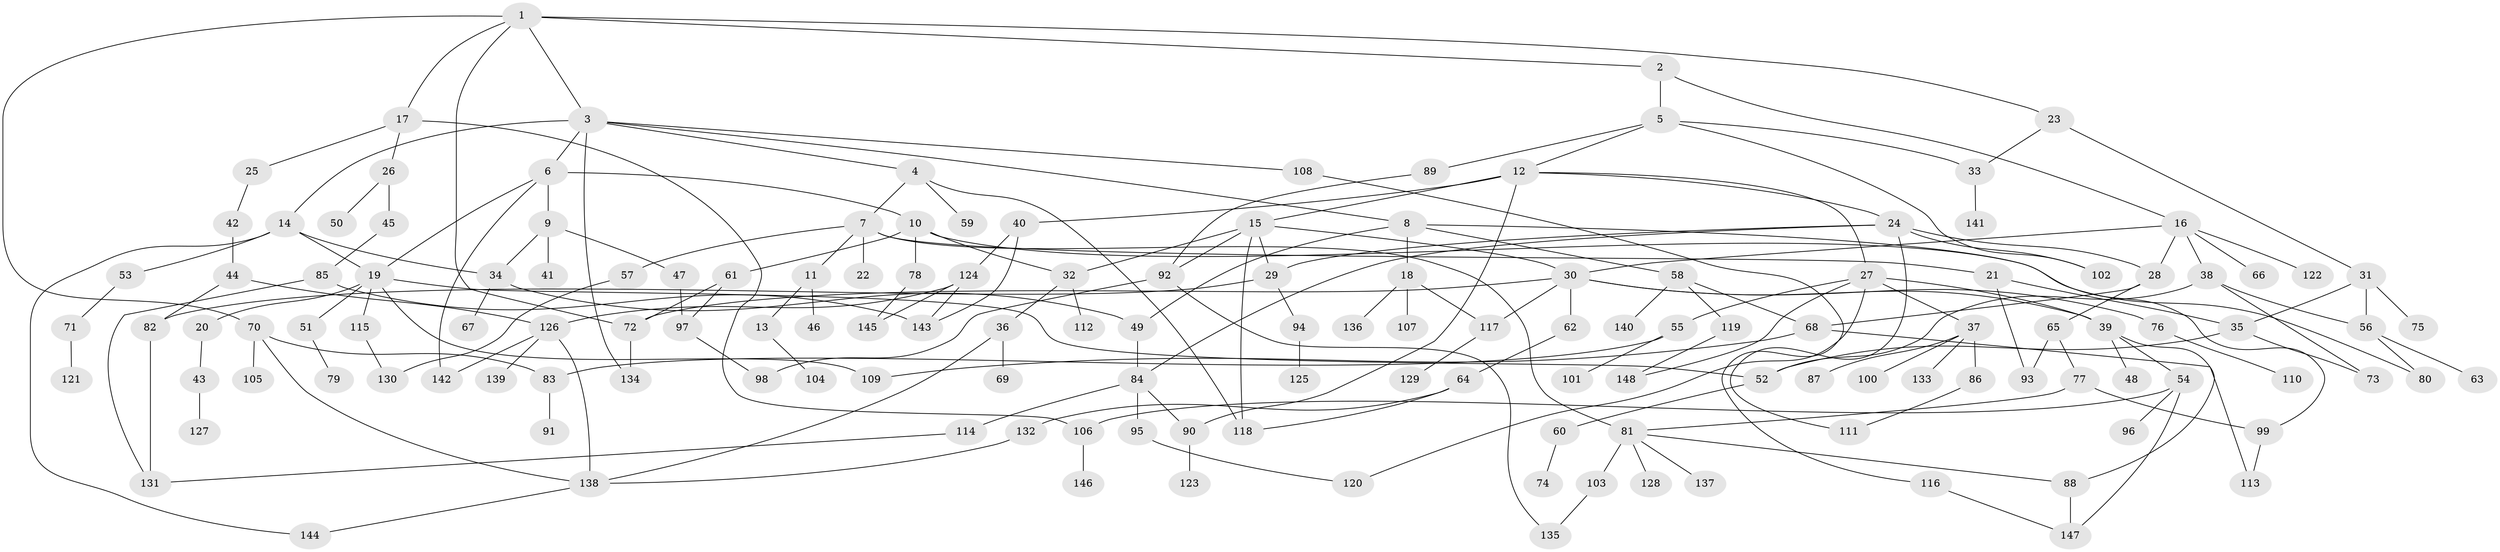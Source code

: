 // Generated by graph-tools (version 1.1) at 2025/13/03/09/25 04:13:20]
// undirected, 148 vertices, 202 edges
graph export_dot {
graph [start="1"]
  node [color=gray90,style=filled];
  1;
  2;
  3;
  4;
  5;
  6;
  7;
  8;
  9;
  10;
  11;
  12;
  13;
  14;
  15;
  16;
  17;
  18;
  19;
  20;
  21;
  22;
  23;
  24;
  25;
  26;
  27;
  28;
  29;
  30;
  31;
  32;
  33;
  34;
  35;
  36;
  37;
  38;
  39;
  40;
  41;
  42;
  43;
  44;
  45;
  46;
  47;
  48;
  49;
  50;
  51;
  52;
  53;
  54;
  55;
  56;
  57;
  58;
  59;
  60;
  61;
  62;
  63;
  64;
  65;
  66;
  67;
  68;
  69;
  70;
  71;
  72;
  73;
  74;
  75;
  76;
  77;
  78;
  79;
  80;
  81;
  82;
  83;
  84;
  85;
  86;
  87;
  88;
  89;
  90;
  91;
  92;
  93;
  94;
  95;
  96;
  97;
  98;
  99;
  100;
  101;
  102;
  103;
  104;
  105;
  106;
  107;
  108;
  109;
  110;
  111;
  112;
  113;
  114;
  115;
  116;
  117;
  118;
  119;
  120;
  121;
  122;
  123;
  124;
  125;
  126;
  127;
  128;
  129;
  130;
  131;
  132;
  133;
  134;
  135;
  136;
  137;
  138;
  139;
  140;
  141;
  142;
  143;
  144;
  145;
  146;
  147;
  148;
  1 -- 2;
  1 -- 3;
  1 -- 17;
  1 -- 23;
  1 -- 70;
  1 -- 72;
  2 -- 5;
  2 -- 16;
  3 -- 4;
  3 -- 6;
  3 -- 8;
  3 -- 14;
  3 -- 108;
  3 -- 134;
  4 -- 7;
  4 -- 59;
  4 -- 118;
  5 -- 12;
  5 -- 33;
  5 -- 89;
  5 -- 102;
  6 -- 9;
  6 -- 10;
  6 -- 142;
  6 -- 19;
  7 -- 11;
  7 -- 21;
  7 -- 22;
  7 -- 57;
  7 -- 81;
  8 -- 18;
  8 -- 49;
  8 -- 58;
  8 -- 99;
  9 -- 34;
  9 -- 41;
  9 -- 47;
  10 -- 32;
  10 -- 61;
  10 -- 78;
  10 -- 80;
  11 -- 13;
  11 -- 46;
  12 -- 15;
  12 -- 24;
  12 -- 27;
  12 -- 40;
  12 -- 90;
  13 -- 104;
  14 -- 19;
  14 -- 53;
  14 -- 34;
  14 -- 144;
  15 -- 30;
  15 -- 92;
  15 -- 118;
  15 -- 32;
  15 -- 29;
  16 -- 38;
  16 -- 66;
  16 -- 122;
  16 -- 28;
  16 -- 30;
  17 -- 25;
  17 -- 26;
  17 -- 106;
  18 -- 107;
  18 -- 136;
  18 -- 117;
  19 -- 20;
  19 -- 51;
  19 -- 109;
  19 -- 115;
  19 -- 52;
  20 -- 43;
  21 -- 35;
  21 -- 93;
  23 -- 31;
  23 -- 33;
  24 -- 28;
  24 -- 29;
  24 -- 84;
  24 -- 102;
  24 -- 111;
  25 -- 42;
  26 -- 45;
  26 -- 50;
  27 -- 37;
  27 -- 55;
  27 -- 120;
  27 -- 39;
  27 -- 148;
  28 -- 65;
  28 -- 68;
  29 -- 82;
  29 -- 94;
  30 -- 39;
  30 -- 62;
  30 -- 72;
  30 -- 76;
  30 -- 117;
  31 -- 56;
  31 -- 75;
  31 -- 35;
  32 -- 36;
  32 -- 112;
  33 -- 141;
  34 -- 67;
  34 -- 49;
  35 -- 52;
  35 -- 73;
  36 -- 69;
  36 -- 138;
  37 -- 86;
  37 -- 87;
  37 -- 100;
  37 -- 133;
  38 -- 56;
  38 -- 52;
  38 -- 73;
  39 -- 48;
  39 -- 54;
  39 -- 88;
  40 -- 124;
  40 -- 143;
  42 -- 44;
  43 -- 127;
  44 -- 126;
  44 -- 82;
  45 -- 85;
  47 -- 97;
  49 -- 84;
  51 -- 79;
  52 -- 60;
  53 -- 71;
  54 -- 96;
  54 -- 106;
  54 -- 147;
  55 -- 101;
  55 -- 83;
  56 -- 63;
  56 -- 80;
  57 -- 130;
  58 -- 68;
  58 -- 119;
  58 -- 140;
  60 -- 74;
  61 -- 97;
  61 -- 72;
  62 -- 64;
  64 -- 118;
  64 -- 132;
  65 -- 77;
  65 -- 93;
  68 -- 113;
  68 -- 109;
  70 -- 83;
  70 -- 105;
  70 -- 138;
  71 -- 121;
  72 -- 134;
  76 -- 110;
  77 -- 99;
  77 -- 81;
  78 -- 145;
  81 -- 103;
  81 -- 128;
  81 -- 137;
  81 -- 88;
  82 -- 131;
  83 -- 91;
  84 -- 90;
  84 -- 95;
  84 -- 114;
  85 -- 131;
  85 -- 143;
  86 -- 111;
  88 -- 147;
  89 -- 92;
  90 -- 123;
  92 -- 98;
  92 -- 135;
  94 -- 125;
  95 -- 120;
  97 -- 98;
  99 -- 113;
  103 -- 135;
  106 -- 146;
  108 -- 116;
  114 -- 131;
  115 -- 130;
  116 -- 147;
  117 -- 129;
  119 -- 148;
  124 -- 143;
  124 -- 126;
  124 -- 145;
  126 -- 139;
  126 -- 142;
  126 -- 138;
  132 -- 138;
  138 -- 144;
}
